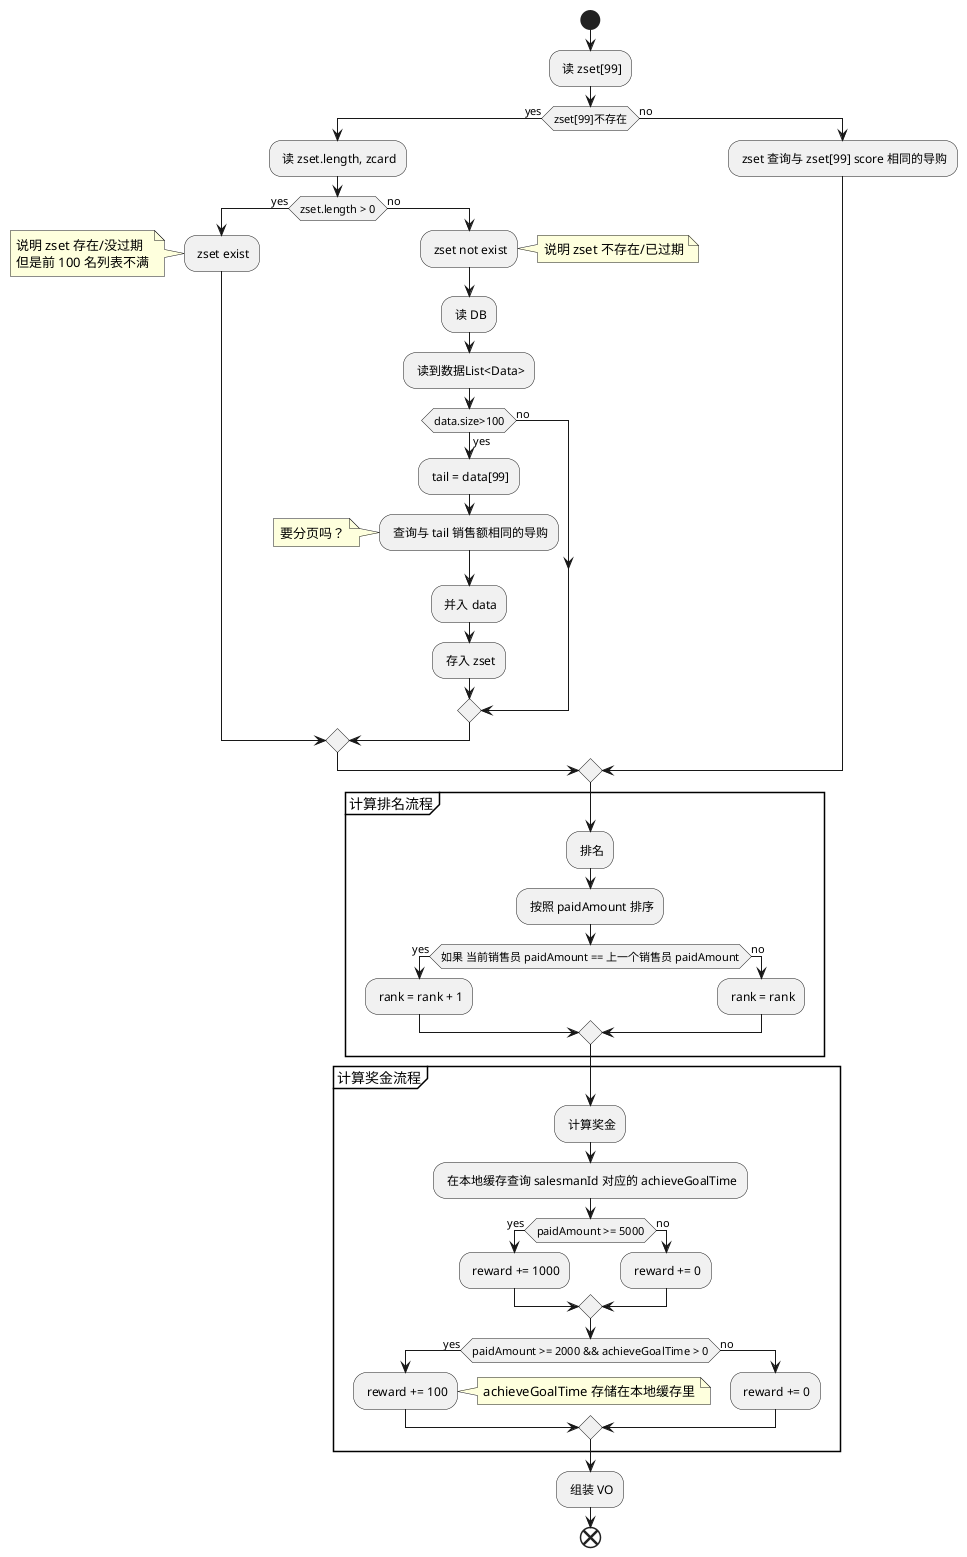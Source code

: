 @startuml
start
 : 读 zset[99];
 if(zset[99]不存在)then(yes)
    : 读 zset.length, zcard;
    if (zset.length > 0) then(yes)
        : zset exist;
        note left
            说明 zset 存在/没过期
            但是前 100 名列表不满
        end note

        /': 排名;
        : 计算奖金;
        : 组装 VO;
        end'/
    else(no)
        : zset not exist;
        note right
            说明 zset 不存在/已过期
        end note
        : 读 DB;
        : 读到数据List<Data>;
        if(data.size>100)then(yes)
             : tail = data[99];
             : 查询与 tail 销售额相同的导购;
             note left
                 要分页吗？
             end note
             : 并入 data;
             : 存入 zset;
         else(no)
        endif
    endif
 else(no)
    : zset 查询与 zset[99] score 相同的导购;
 endif
  partition 计算排名流程 {
    : 排名;
    : 按照 paidAmount 排序;
    if (如果 当前销售员 paidAmount == 上一个销售员 paidAmount)then(yes)
        : rank = rank + 1;
    else(no)
         : rank = rank;
    endif
  }
  partition 计算奖金流程 {
    : 计算奖金;
    : 在本地缓存查询 salesmanId 对应的 achieveGoalTime;
    if (paidAmount >= 5000)then(yes)
        : reward += 1000;
    else(no)
        : reward += 0;
    endif

    if (paidAmount >= 2000 && achieveGoalTime > 0)then(yes)
        : reward += 100;
        note right
           achieveGoalTime 存储在本地缓存里
        end note
    else(no)
        : reward += 0;
    endif
  }
  : 组装 VO;
end
@enduml